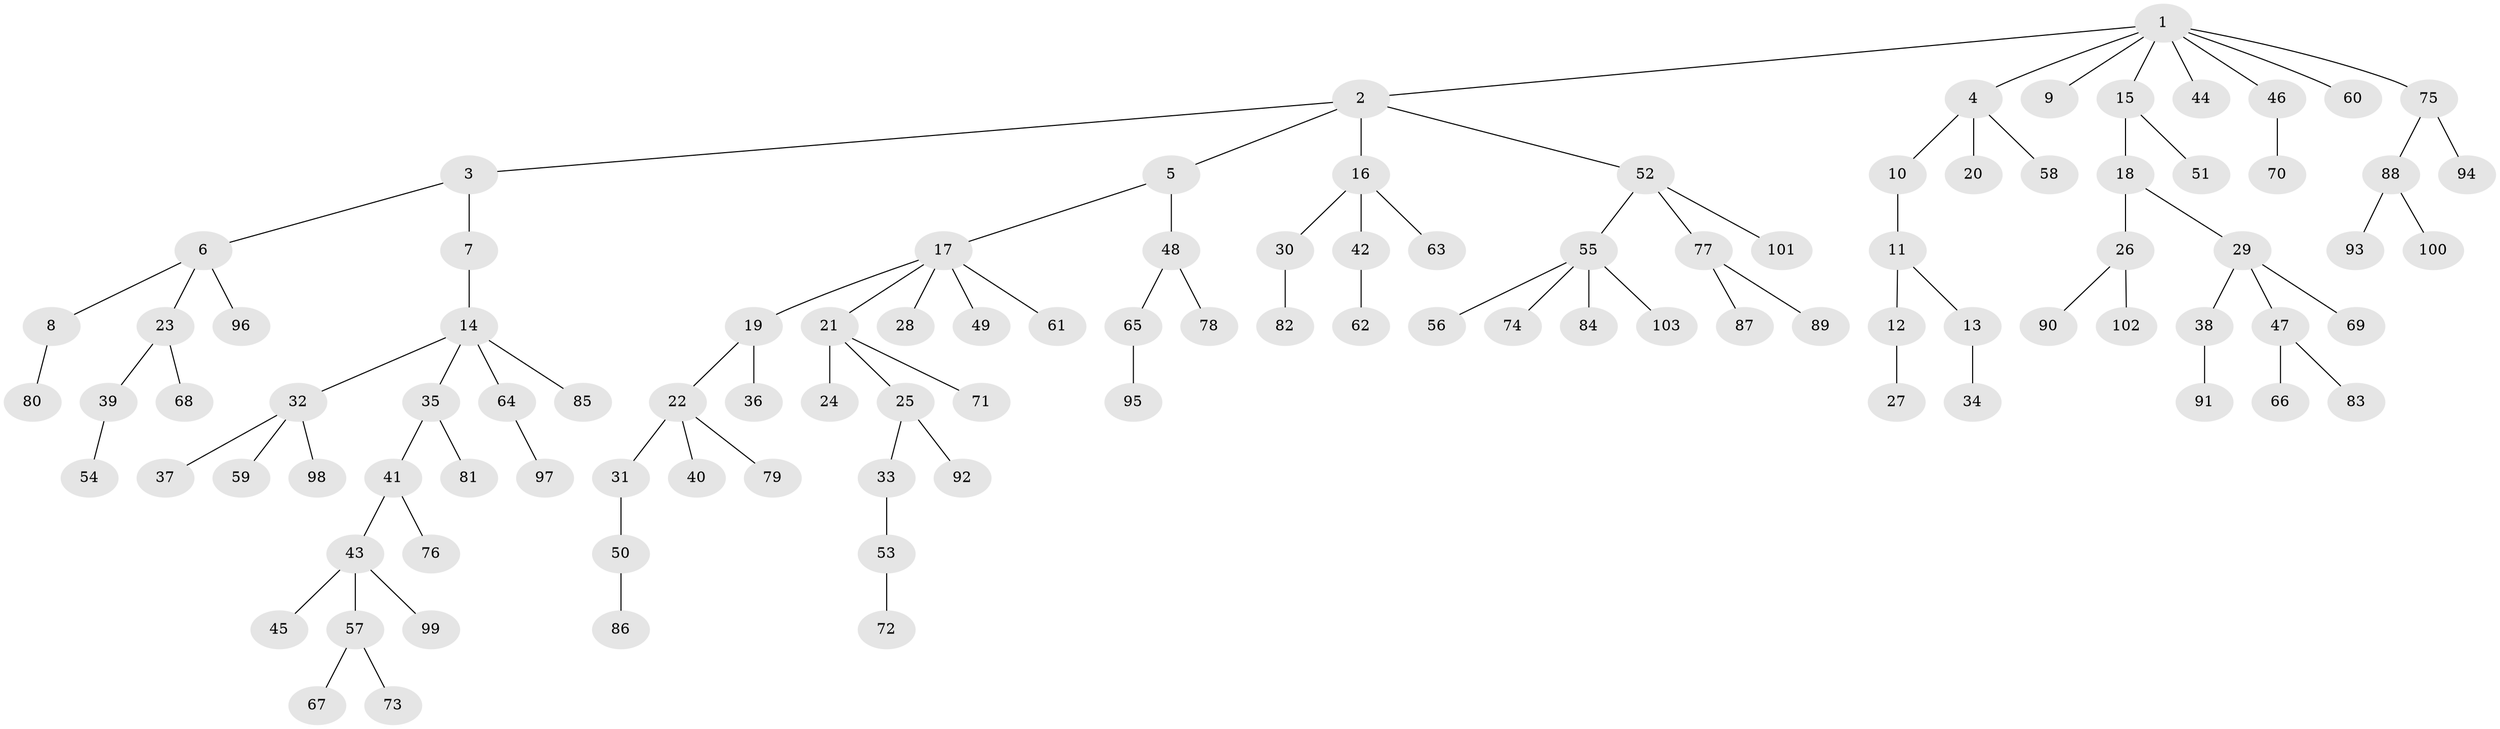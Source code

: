 // Generated by graph-tools (version 1.1) at 2025/11/02/27/25 16:11:26]
// undirected, 103 vertices, 102 edges
graph export_dot {
graph [start="1"]
  node [color=gray90,style=filled];
  1;
  2;
  3;
  4;
  5;
  6;
  7;
  8;
  9;
  10;
  11;
  12;
  13;
  14;
  15;
  16;
  17;
  18;
  19;
  20;
  21;
  22;
  23;
  24;
  25;
  26;
  27;
  28;
  29;
  30;
  31;
  32;
  33;
  34;
  35;
  36;
  37;
  38;
  39;
  40;
  41;
  42;
  43;
  44;
  45;
  46;
  47;
  48;
  49;
  50;
  51;
  52;
  53;
  54;
  55;
  56;
  57;
  58;
  59;
  60;
  61;
  62;
  63;
  64;
  65;
  66;
  67;
  68;
  69;
  70;
  71;
  72;
  73;
  74;
  75;
  76;
  77;
  78;
  79;
  80;
  81;
  82;
  83;
  84;
  85;
  86;
  87;
  88;
  89;
  90;
  91;
  92;
  93;
  94;
  95;
  96;
  97;
  98;
  99;
  100;
  101;
  102;
  103;
  1 -- 2;
  1 -- 4;
  1 -- 9;
  1 -- 15;
  1 -- 44;
  1 -- 46;
  1 -- 60;
  1 -- 75;
  2 -- 3;
  2 -- 5;
  2 -- 16;
  2 -- 52;
  3 -- 6;
  3 -- 7;
  4 -- 10;
  4 -- 20;
  4 -- 58;
  5 -- 17;
  5 -- 48;
  6 -- 8;
  6 -- 23;
  6 -- 96;
  7 -- 14;
  8 -- 80;
  10 -- 11;
  11 -- 12;
  11 -- 13;
  12 -- 27;
  13 -- 34;
  14 -- 32;
  14 -- 35;
  14 -- 64;
  14 -- 85;
  15 -- 18;
  15 -- 51;
  16 -- 30;
  16 -- 42;
  16 -- 63;
  17 -- 19;
  17 -- 21;
  17 -- 28;
  17 -- 49;
  17 -- 61;
  18 -- 26;
  18 -- 29;
  19 -- 22;
  19 -- 36;
  21 -- 24;
  21 -- 25;
  21 -- 71;
  22 -- 31;
  22 -- 40;
  22 -- 79;
  23 -- 39;
  23 -- 68;
  25 -- 33;
  25 -- 92;
  26 -- 90;
  26 -- 102;
  29 -- 38;
  29 -- 47;
  29 -- 69;
  30 -- 82;
  31 -- 50;
  32 -- 37;
  32 -- 59;
  32 -- 98;
  33 -- 53;
  35 -- 41;
  35 -- 81;
  38 -- 91;
  39 -- 54;
  41 -- 43;
  41 -- 76;
  42 -- 62;
  43 -- 45;
  43 -- 57;
  43 -- 99;
  46 -- 70;
  47 -- 66;
  47 -- 83;
  48 -- 65;
  48 -- 78;
  50 -- 86;
  52 -- 55;
  52 -- 77;
  52 -- 101;
  53 -- 72;
  55 -- 56;
  55 -- 74;
  55 -- 84;
  55 -- 103;
  57 -- 67;
  57 -- 73;
  64 -- 97;
  65 -- 95;
  75 -- 88;
  75 -- 94;
  77 -- 87;
  77 -- 89;
  88 -- 93;
  88 -- 100;
}
